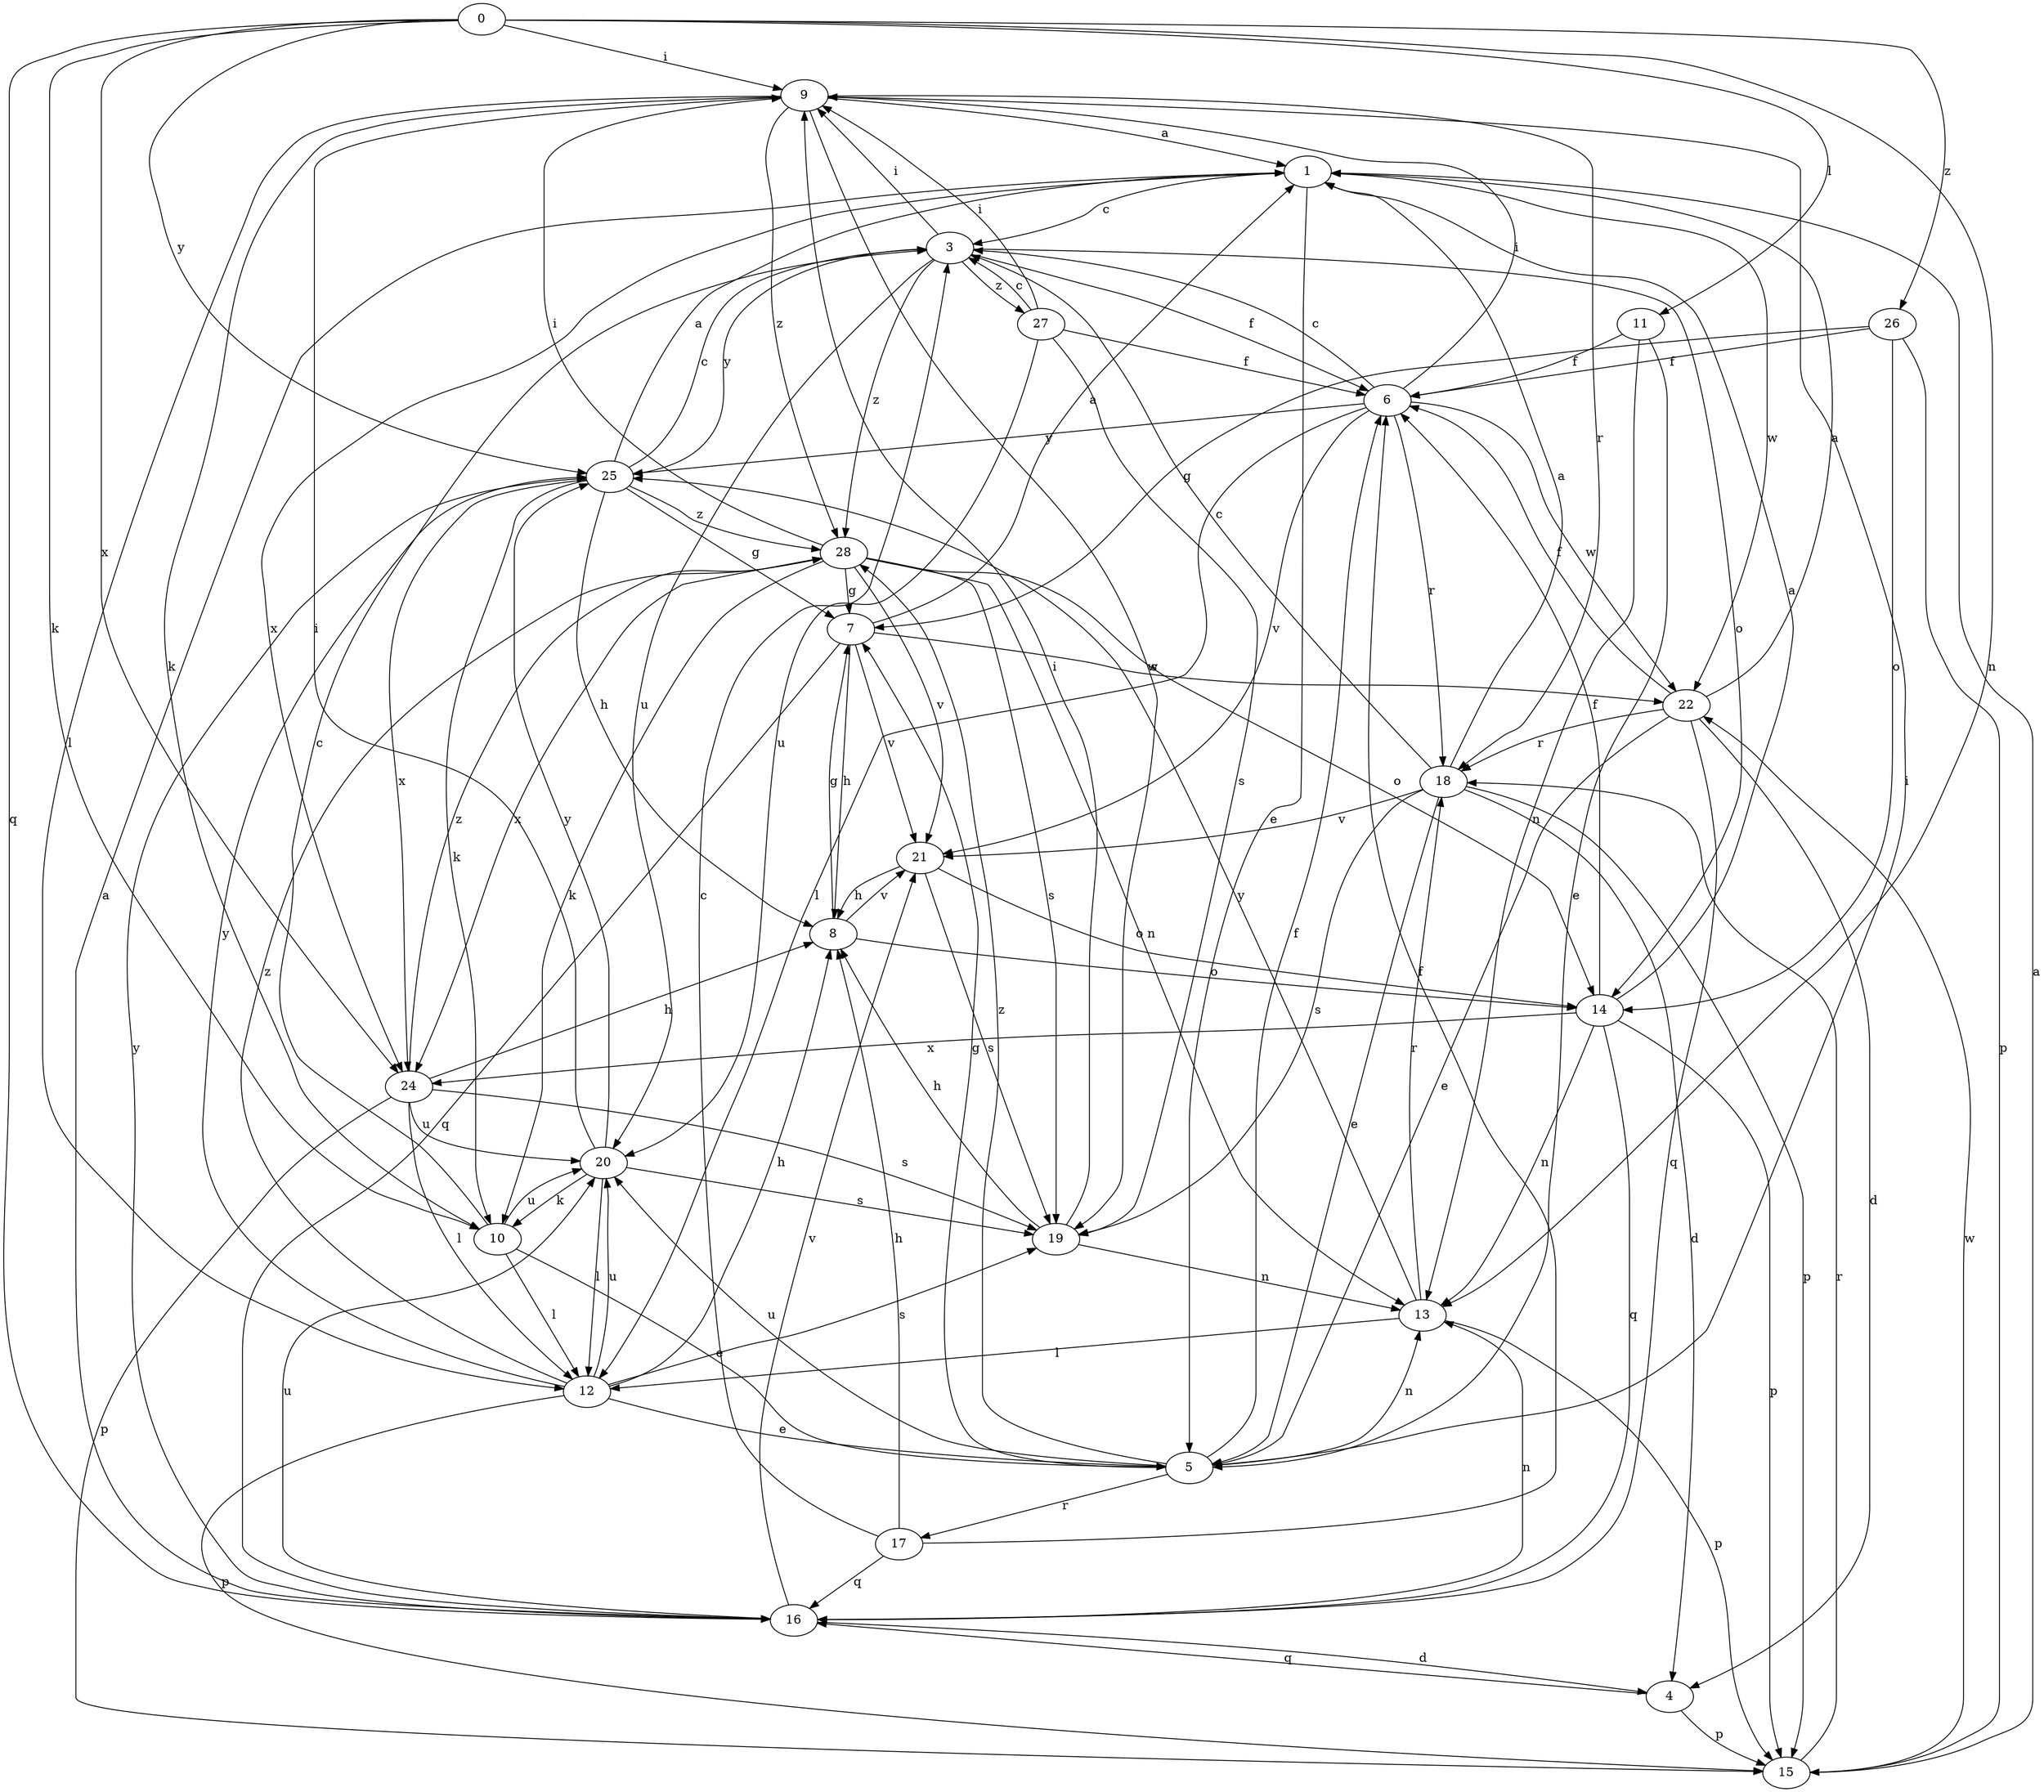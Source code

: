 strict digraph  {
0;
1;
3;
4;
5;
6;
7;
8;
9;
10;
11;
12;
13;
14;
15;
16;
17;
18;
19;
20;
21;
22;
24;
25;
26;
27;
28;
0 -> 9  [label=i];
0 -> 10  [label=k];
0 -> 11  [label=l];
0 -> 13  [label=n];
0 -> 16  [label=q];
0 -> 24  [label=x];
0 -> 25  [label=y];
0 -> 26  [label=z];
1 -> 3  [label=c];
1 -> 5  [label=e];
1 -> 22  [label=w];
1 -> 24  [label=x];
3 -> 6  [label=f];
3 -> 9  [label=i];
3 -> 14  [label=o];
3 -> 20  [label=u];
3 -> 25  [label=y];
3 -> 27  [label=z];
3 -> 28  [label=z];
4 -> 15  [label=p];
4 -> 16  [label=q];
5 -> 6  [label=f];
5 -> 7  [label=g];
5 -> 9  [label=i];
5 -> 13  [label=n];
5 -> 17  [label=r];
5 -> 20  [label=u];
5 -> 28  [label=z];
6 -> 3  [label=c];
6 -> 9  [label=i];
6 -> 12  [label=l];
6 -> 18  [label=r];
6 -> 21  [label=v];
6 -> 22  [label=w];
6 -> 25  [label=y];
7 -> 1  [label=a];
7 -> 8  [label=h];
7 -> 16  [label=q];
7 -> 21  [label=v];
7 -> 22  [label=w];
8 -> 7  [label=g];
8 -> 14  [label=o];
8 -> 21  [label=v];
9 -> 1  [label=a];
9 -> 10  [label=k];
9 -> 12  [label=l];
9 -> 18  [label=r];
9 -> 19  [label=s];
9 -> 28  [label=z];
10 -> 3  [label=c];
10 -> 5  [label=e];
10 -> 12  [label=l];
10 -> 20  [label=u];
11 -> 5  [label=e];
11 -> 6  [label=f];
11 -> 13  [label=n];
12 -> 5  [label=e];
12 -> 8  [label=h];
12 -> 15  [label=p];
12 -> 19  [label=s];
12 -> 20  [label=u];
12 -> 25  [label=y];
12 -> 28  [label=z];
13 -> 12  [label=l];
13 -> 15  [label=p];
13 -> 18  [label=r];
13 -> 25  [label=y];
14 -> 1  [label=a];
14 -> 6  [label=f];
14 -> 13  [label=n];
14 -> 15  [label=p];
14 -> 16  [label=q];
14 -> 24  [label=x];
15 -> 1  [label=a];
15 -> 18  [label=r];
15 -> 22  [label=w];
16 -> 1  [label=a];
16 -> 4  [label=d];
16 -> 13  [label=n];
16 -> 20  [label=u];
16 -> 21  [label=v];
16 -> 25  [label=y];
17 -> 3  [label=c];
17 -> 6  [label=f];
17 -> 8  [label=h];
17 -> 16  [label=q];
18 -> 1  [label=a];
18 -> 3  [label=c];
18 -> 4  [label=d];
18 -> 5  [label=e];
18 -> 15  [label=p];
18 -> 19  [label=s];
18 -> 21  [label=v];
19 -> 8  [label=h];
19 -> 9  [label=i];
19 -> 13  [label=n];
20 -> 9  [label=i];
20 -> 10  [label=k];
20 -> 12  [label=l];
20 -> 19  [label=s];
20 -> 25  [label=y];
21 -> 8  [label=h];
21 -> 14  [label=o];
21 -> 19  [label=s];
22 -> 1  [label=a];
22 -> 4  [label=d];
22 -> 5  [label=e];
22 -> 6  [label=f];
22 -> 16  [label=q];
22 -> 18  [label=r];
24 -> 8  [label=h];
24 -> 12  [label=l];
24 -> 15  [label=p];
24 -> 19  [label=s];
24 -> 20  [label=u];
24 -> 28  [label=z];
25 -> 1  [label=a];
25 -> 3  [label=c];
25 -> 7  [label=g];
25 -> 8  [label=h];
25 -> 10  [label=k];
25 -> 24  [label=x];
25 -> 28  [label=z];
26 -> 6  [label=f];
26 -> 7  [label=g];
26 -> 14  [label=o];
26 -> 15  [label=p];
27 -> 3  [label=c];
27 -> 6  [label=f];
27 -> 9  [label=i];
27 -> 19  [label=s];
27 -> 20  [label=u];
28 -> 7  [label=g];
28 -> 9  [label=i];
28 -> 10  [label=k];
28 -> 13  [label=n];
28 -> 14  [label=o];
28 -> 19  [label=s];
28 -> 21  [label=v];
28 -> 24  [label=x];
}
